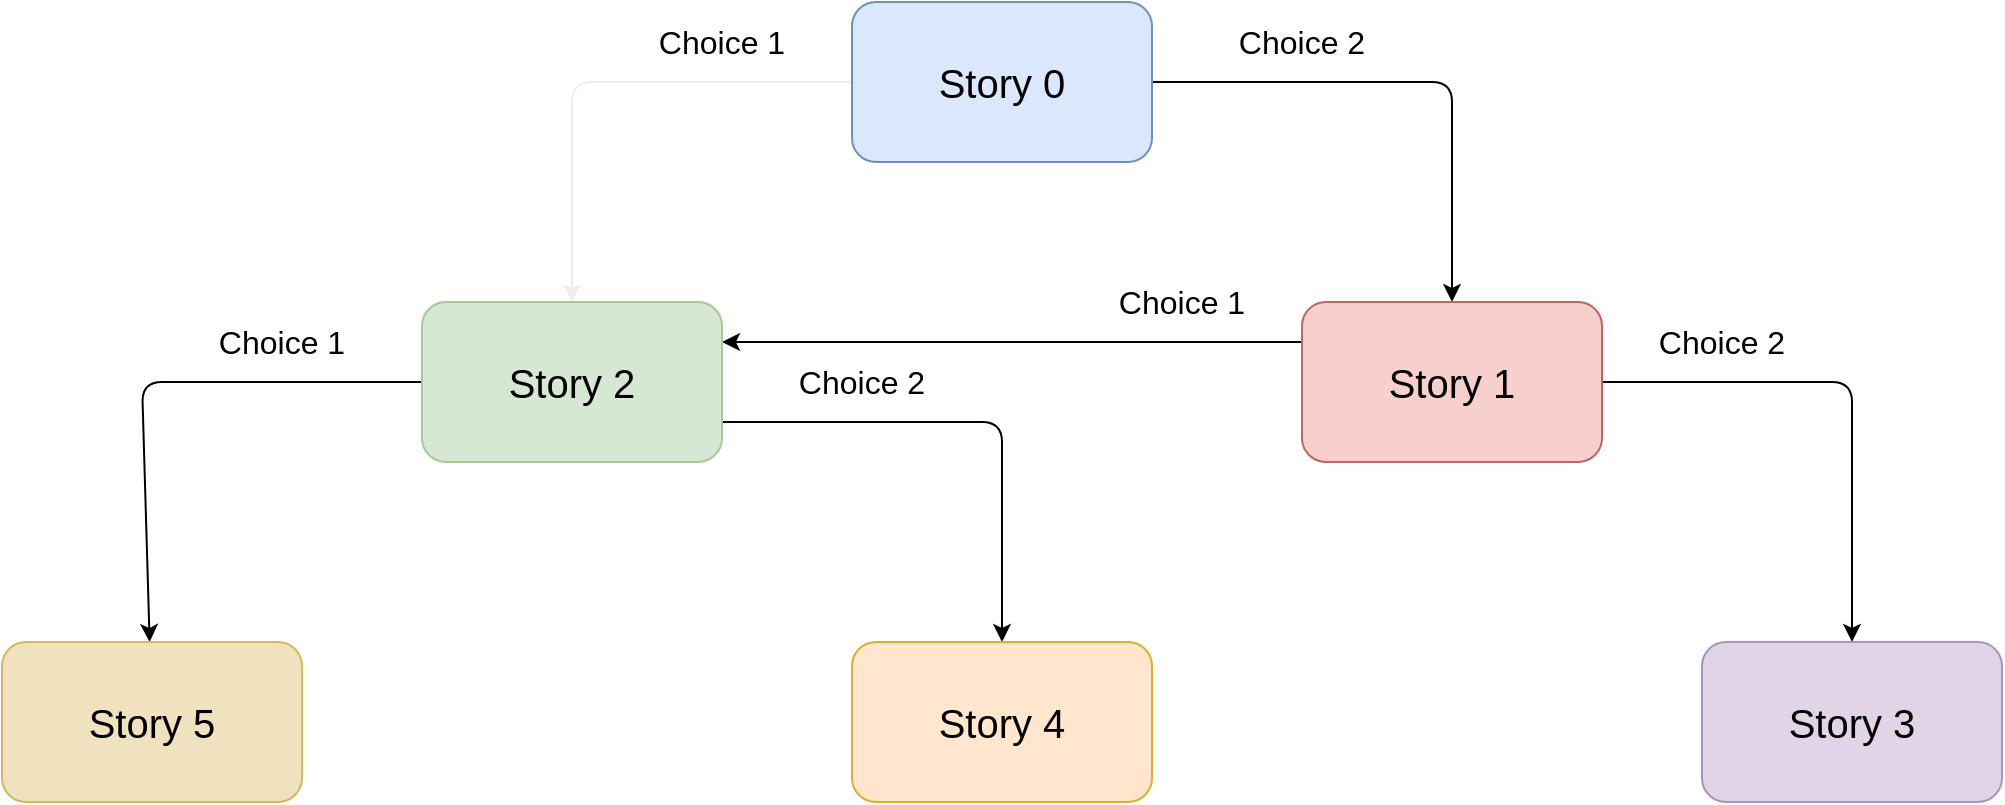 <mxfile>
    <diagram id="6VXYgmyaPJulsgZ7Ec61" name="Page-1">
        <mxGraphModel dx="1268" dy="1060" grid="1" gridSize="10" guides="1" tooltips="1" connect="1" arrows="1" fold="1" page="1" pageScale="1" pageWidth="1100" pageHeight="850" math="0" shadow="0">
            <root>
                <mxCell id="0"/>
                <mxCell id="1" parent="0"/>
                <mxCell id="5" value="" style="edgeStyle=none;html=1;fontSize=20;fontColor=#000000;" edge="1" parent="1" source="2" target="4">
                    <mxGeometry relative="1" as="geometry">
                        <Array as="points">
                            <mxPoint x="775" y="265"/>
                        </Array>
                    </mxGeometry>
                </mxCell>
                <mxCell id="7" value="" style="edgeStyle=none;html=1;fontSize=20;fontColor=#000000;strokeColor=#f2eded;" edge="1" parent="1" source="2" target="6">
                    <mxGeometry relative="1" as="geometry">
                        <Array as="points">
                            <mxPoint x="335" y="265"/>
                        </Array>
                    </mxGeometry>
                </mxCell>
                <mxCell id="2" value="" style="rounded=1;whiteSpace=wrap;html=1;fillColor=#DBE7FC;strokeColor=#6F91C0;" vertex="1" parent="1">
                    <mxGeometry x="475" y="225" width="150" height="80" as="geometry"/>
                </mxCell>
                <mxCell id="3" value="Story 0" style="text;html=1;strokeColor=none;fillColor=none;align=center;verticalAlign=middle;whiteSpace=wrap;rounded=0;fontColor=#000000;fontSize=20;" vertex="1" parent="1">
                    <mxGeometry x="510" y="250" width="80" height="30" as="geometry"/>
                </mxCell>
                <mxCell id="8" style="edgeStyle=none;html=1;entryX=1;entryY=0.25;entryDx=0;entryDy=0;fontSize=20;fontColor=#000000;exitX=0;exitY=0.25;exitDx=0;exitDy=0;" edge="1" parent="1" source="4" target="6">
                    <mxGeometry relative="1" as="geometry"/>
                </mxCell>
                <mxCell id="12" value="" style="edgeStyle=none;html=1;fontSize=20;fontColor=#000000;" edge="1" parent="1" source="4" target="11">
                    <mxGeometry relative="1" as="geometry">
                        <Array as="points">
                            <mxPoint x="975" y="415"/>
                        </Array>
                    </mxGeometry>
                </mxCell>
                <mxCell id="4" value="" style="rounded=1;whiteSpace=wrap;html=1;fillColor=#f7cfcc;strokeColor=#bf6662;" vertex="1" parent="1">
                    <mxGeometry x="700" y="375" width="150" height="80" as="geometry"/>
                </mxCell>
                <mxCell id="10" value="" style="edgeStyle=none;html=1;fontSize=20;fontColor=#000000;exitX=1;exitY=0.75;exitDx=0;exitDy=0;" edge="1" parent="1" source="6" target="9">
                    <mxGeometry relative="1" as="geometry">
                        <Array as="points">
                            <mxPoint x="550" y="435"/>
                        </Array>
                    </mxGeometry>
                </mxCell>
                <mxCell id="14" value="" style="edgeStyle=none;html=1;fontSize=20;fontColor=#000000;" edge="1" parent="1" source="6" target="13">
                    <mxGeometry relative="1" as="geometry">
                        <Array as="points">
                            <mxPoint x="120" y="415"/>
                        </Array>
                    </mxGeometry>
                </mxCell>
                <mxCell id="6" value="" style="rounded=1;whiteSpace=wrap;html=1;fillColor=#d6e8d4;strokeColor=#a7c994;" vertex="1" parent="1">
                    <mxGeometry x="260" y="375" width="150" height="80" as="geometry"/>
                </mxCell>
                <mxCell id="9" value="" style="rounded=1;whiteSpace=wrap;html=1;fillColor=#ffe6cc;strokeColor=#dfad30;" vertex="1" parent="1">
                    <mxGeometry x="475" y="545" width="150" height="80" as="geometry"/>
                </mxCell>
                <mxCell id="11" value="" style="rounded=1;whiteSpace=wrap;html=1;fillColor=#e1d4e7;strokeColor=#ae92ba;" vertex="1" parent="1">
                    <mxGeometry x="900" y="545" width="150" height="80" as="geometry"/>
                </mxCell>
                <mxCell id="13" value="" style="rounded=1;whiteSpace=wrap;html=1;fillColor=#f0e2bf;strokeColor=#d7b758;" vertex="1" parent="1">
                    <mxGeometry x="50" y="545" width="150" height="80" as="geometry"/>
                </mxCell>
                <mxCell id="15" value="Story 4" style="text;html=1;strokeColor=none;fillColor=none;align=center;verticalAlign=middle;whiteSpace=wrap;rounded=0;fontColor=#000000;fontSize=20;" vertex="1" parent="1">
                    <mxGeometry x="510" y="570" width="80" height="30" as="geometry"/>
                </mxCell>
                <mxCell id="16" value="Story 1" style="text;html=1;strokeColor=none;fillColor=none;align=center;verticalAlign=middle;whiteSpace=wrap;rounded=0;fontColor=#000000;fontSize=20;" vertex="1" parent="1">
                    <mxGeometry x="735" y="400" width="80" height="30" as="geometry"/>
                </mxCell>
                <mxCell id="17" value="Story 2" style="text;html=1;strokeColor=none;fillColor=none;align=center;verticalAlign=middle;whiteSpace=wrap;rounded=0;fontColor=#000000;fontSize=20;" vertex="1" parent="1">
                    <mxGeometry x="295" y="400" width="80" height="30" as="geometry"/>
                </mxCell>
                <mxCell id="18" value="Story 5" style="text;html=1;strokeColor=none;fillColor=none;align=center;verticalAlign=middle;whiteSpace=wrap;rounded=0;fontColor=#000000;fontSize=20;" vertex="1" parent="1">
                    <mxGeometry x="85" y="570" width="80" height="30" as="geometry"/>
                </mxCell>
                <mxCell id="19" value="Story 3" style="text;html=1;strokeColor=none;fillColor=none;align=center;verticalAlign=middle;whiteSpace=wrap;rounded=0;fontColor=#000000;fontSize=20;" vertex="1" parent="1">
                    <mxGeometry x="935" y="570" width="80" height="30" as="geometry"/>
                </mxCell>
                <mxCell id="20" value="Choice 1" style="text;html=1;strokeColor=none;fillColor=none;align=center;verticalAlign=middle;whiteSpace=wrap;rounded=0;fontSize=16;fontColor=#000000;" vertex="1" parent="1">
                    <mxGeometry x="350" y="230" width="120" height="30" as="geometry"/>
                </mxCell>
                <mxCell id="21" value="Choice 1" style="text;html=1;strokeColor=none;fillColor=none;align=center;verticalAlign=middle;whiteSpace=wrap;rounded=0;fontSize=16;fontColor=#000000;" vertex="1" parent="1">
                    <mxGeometry x="580" y="360" width="120" height="30" as="geometry"/>
                </mxCell>
                <mxCell id="22" value="Choice 1" style="text;html=1;strokeColor=none;fillColor=none;align=center;verticalAlign=middle;whiteSpace=wrap;rounded=0;fontSize=16;fontColor=#000000;" vertex="1" parent="1">
                    <mxGeometry x="130" y="380" width="120" height="30" as="geometry"/>
                </mxCell>
                <mxCell id="23" value="Choice 2" style="text;html=1;strokeColor=none;fillColor=none;align=center;verticalAlign=middle;whiteSpace=wrap;rounded=0;fontSize=16;fontColor=#000000;" vertex="1" parent="1">
                    <mxGeometry x="420" y="400" width="120" height="30" as="geometry"/>
                </mxCell>
                <mxCell id="24" value="Choice 2" style="text;html=1;strokeColor=none;fillColor=none;align=center;verticalAlign=middle;whiteSpace=wrap;rounded=0;fontSize=16;fontColor=#000000;" vertex="1" parent="1">
                    <mxGeometry x="640" y="230" width="120" height="30" as="geometry"/>
                </mxCell>
                <mxCell id="25" value="Choice 2" style="text;html=1;strokeColor=none;fillColor=none;align=center;verticalAlign=middle;whiteSpace=wrap;rounded=0;fontSize=16;fontColor=#000000;" vertex="1" parent="1">
                    <mxGeometry x="850" y="380" width="120" height="30" as="geometry"/>
                </mxCell>
            </root>
        </mxGraphModel>
    </diagram>
</mxfile>
